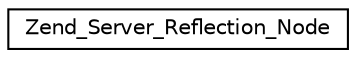 digraph G
{
  edge [fontname="Helvetica",fontsize="10",labelfontname="Helvetica",labelfontsize="10"];
  node [fontname="Helvetica",fontsize="10",shape=record];
  rankdir="LR";
  Node1 [label="Zend_Server_Reflection_Node",height=0.2,width=0.4,color="black", fillcolor="white", style="filled",URL="$class_zend___server___reflection___node.html"];
}
